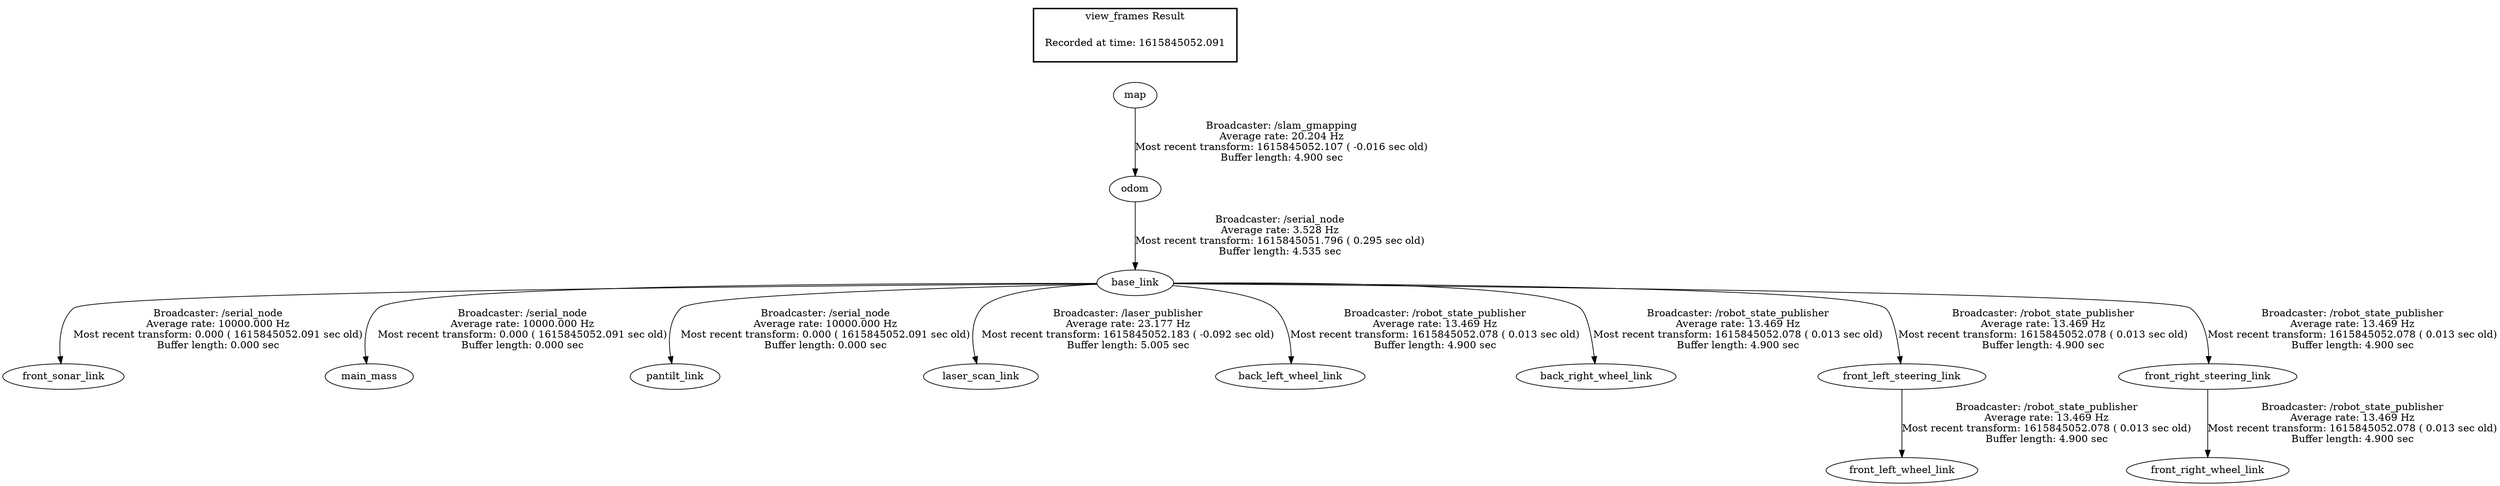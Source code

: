 digraph G {
"base_link" -> "front_sonar_link"[label="Broadcaster: /serial_node\nAverage rate: 10000.000 Hz\nMost recent transform: 0.000 ( 1615845052.091 sec old)\nBuffer length: 0.000 sec\n"];
"odom" -> "base_link"[label="Broadcaster: /serial_node\nAverage rate: 3.528 Hz\nMost recent transform: 1615845051.796 ( 0.295 sec old)\nBuffer length: 4.535 sec\n"];
"base_link" -> "main_mass"[label="Broadcaster: /serial_node\nAverage rate: 10000.000 Hz\nMost recent transform: 0.000 ( 1615845052.091 sec old)\nBuffer length: 0.000 sec\n"];
"base_link" -> "pantilt_link"[label="Broadcaster: /serial_node\nAverage rate: 10000.000 Hz\nMost recent transform: 0.000 ( 1615845052.091 sec old)\nBuffer length: 0.000 sec\n"];
"map" -> "odom"[label="Broadcaster: /slam_gmapping\nAverage rate: 20.204 Hz\nMost recent transform: 1615845052.107 ( -0.016 sec old)\nBuffer length: 4.900 sec\n"];
"base_link" -> "laser_scan_link"[label="Broadcaster: /laser_publisher\nAverage rate: 23.177 Hz\nMost recent transform: 1615845052.183 ( -0.092 sec old)\nBuffer length: 5.005 sec\n"];
"base_link" -> "back_left_wheel_link"[label="Broadcaster: /robot_state_publisher\nAverage rate: 13.469 Hz\nMost recent transform: 1615845052.078 ( 0.013 sec old)\nBuffer length: 4.900 sec\n"];
"base_link" -> "back_right_wheel_link"[label="Broadcaster: /robot_state_publisher\nAverage rate: 13.469 Hz\nMost recent transform: 1615845052.078 ( 0.013 sec old)\nBuffer length: 4.900 sec\n"];
"base_link" -> "front_left_steering_link"[label="Broadcaster: /robot_state_publisher\nAverage rate: 13.469 Hz\nMost recent transform: 1615845052.078 ( 0.013 sec old)\nBuffer length: 4.900 sec\n"];
"front_left_steering_link" -> "front_left_wheel_link"[label="Broadcaster: /robot_state_publisher\nAverage rate: 13.469 Hz\nMost recent transform: 1615845052.078 ( 0.013 sec old)\nBuffer length: 4.900 sec\n"];
"base_link" -> "front_right_steering_link"[label="Broadcaster: /robot_state_publisher\nAverage rate: 13.469 Hz\nMost recent transform: 1615845052.078 ( 0.013 sec old)\nBuffer length: 4.900 sec\n"];
"front_right_steering_link" -> "front_right_wheel_link"[label="Broadcaster: /robot_state_publisher\nAverage rate: 13.469 Hz\nMost recent transform: 1615845052.078 ( 0.013 sec old)\nBuffer length: 4.900 sec\n"];
edge [style=invis];
 subgraph cluster_legend { style=bold; color=black; label ="view_frames Result";
"Recorded at time: 1615845052.091"[ shape=plaintext ] ;
 }->"map";
}